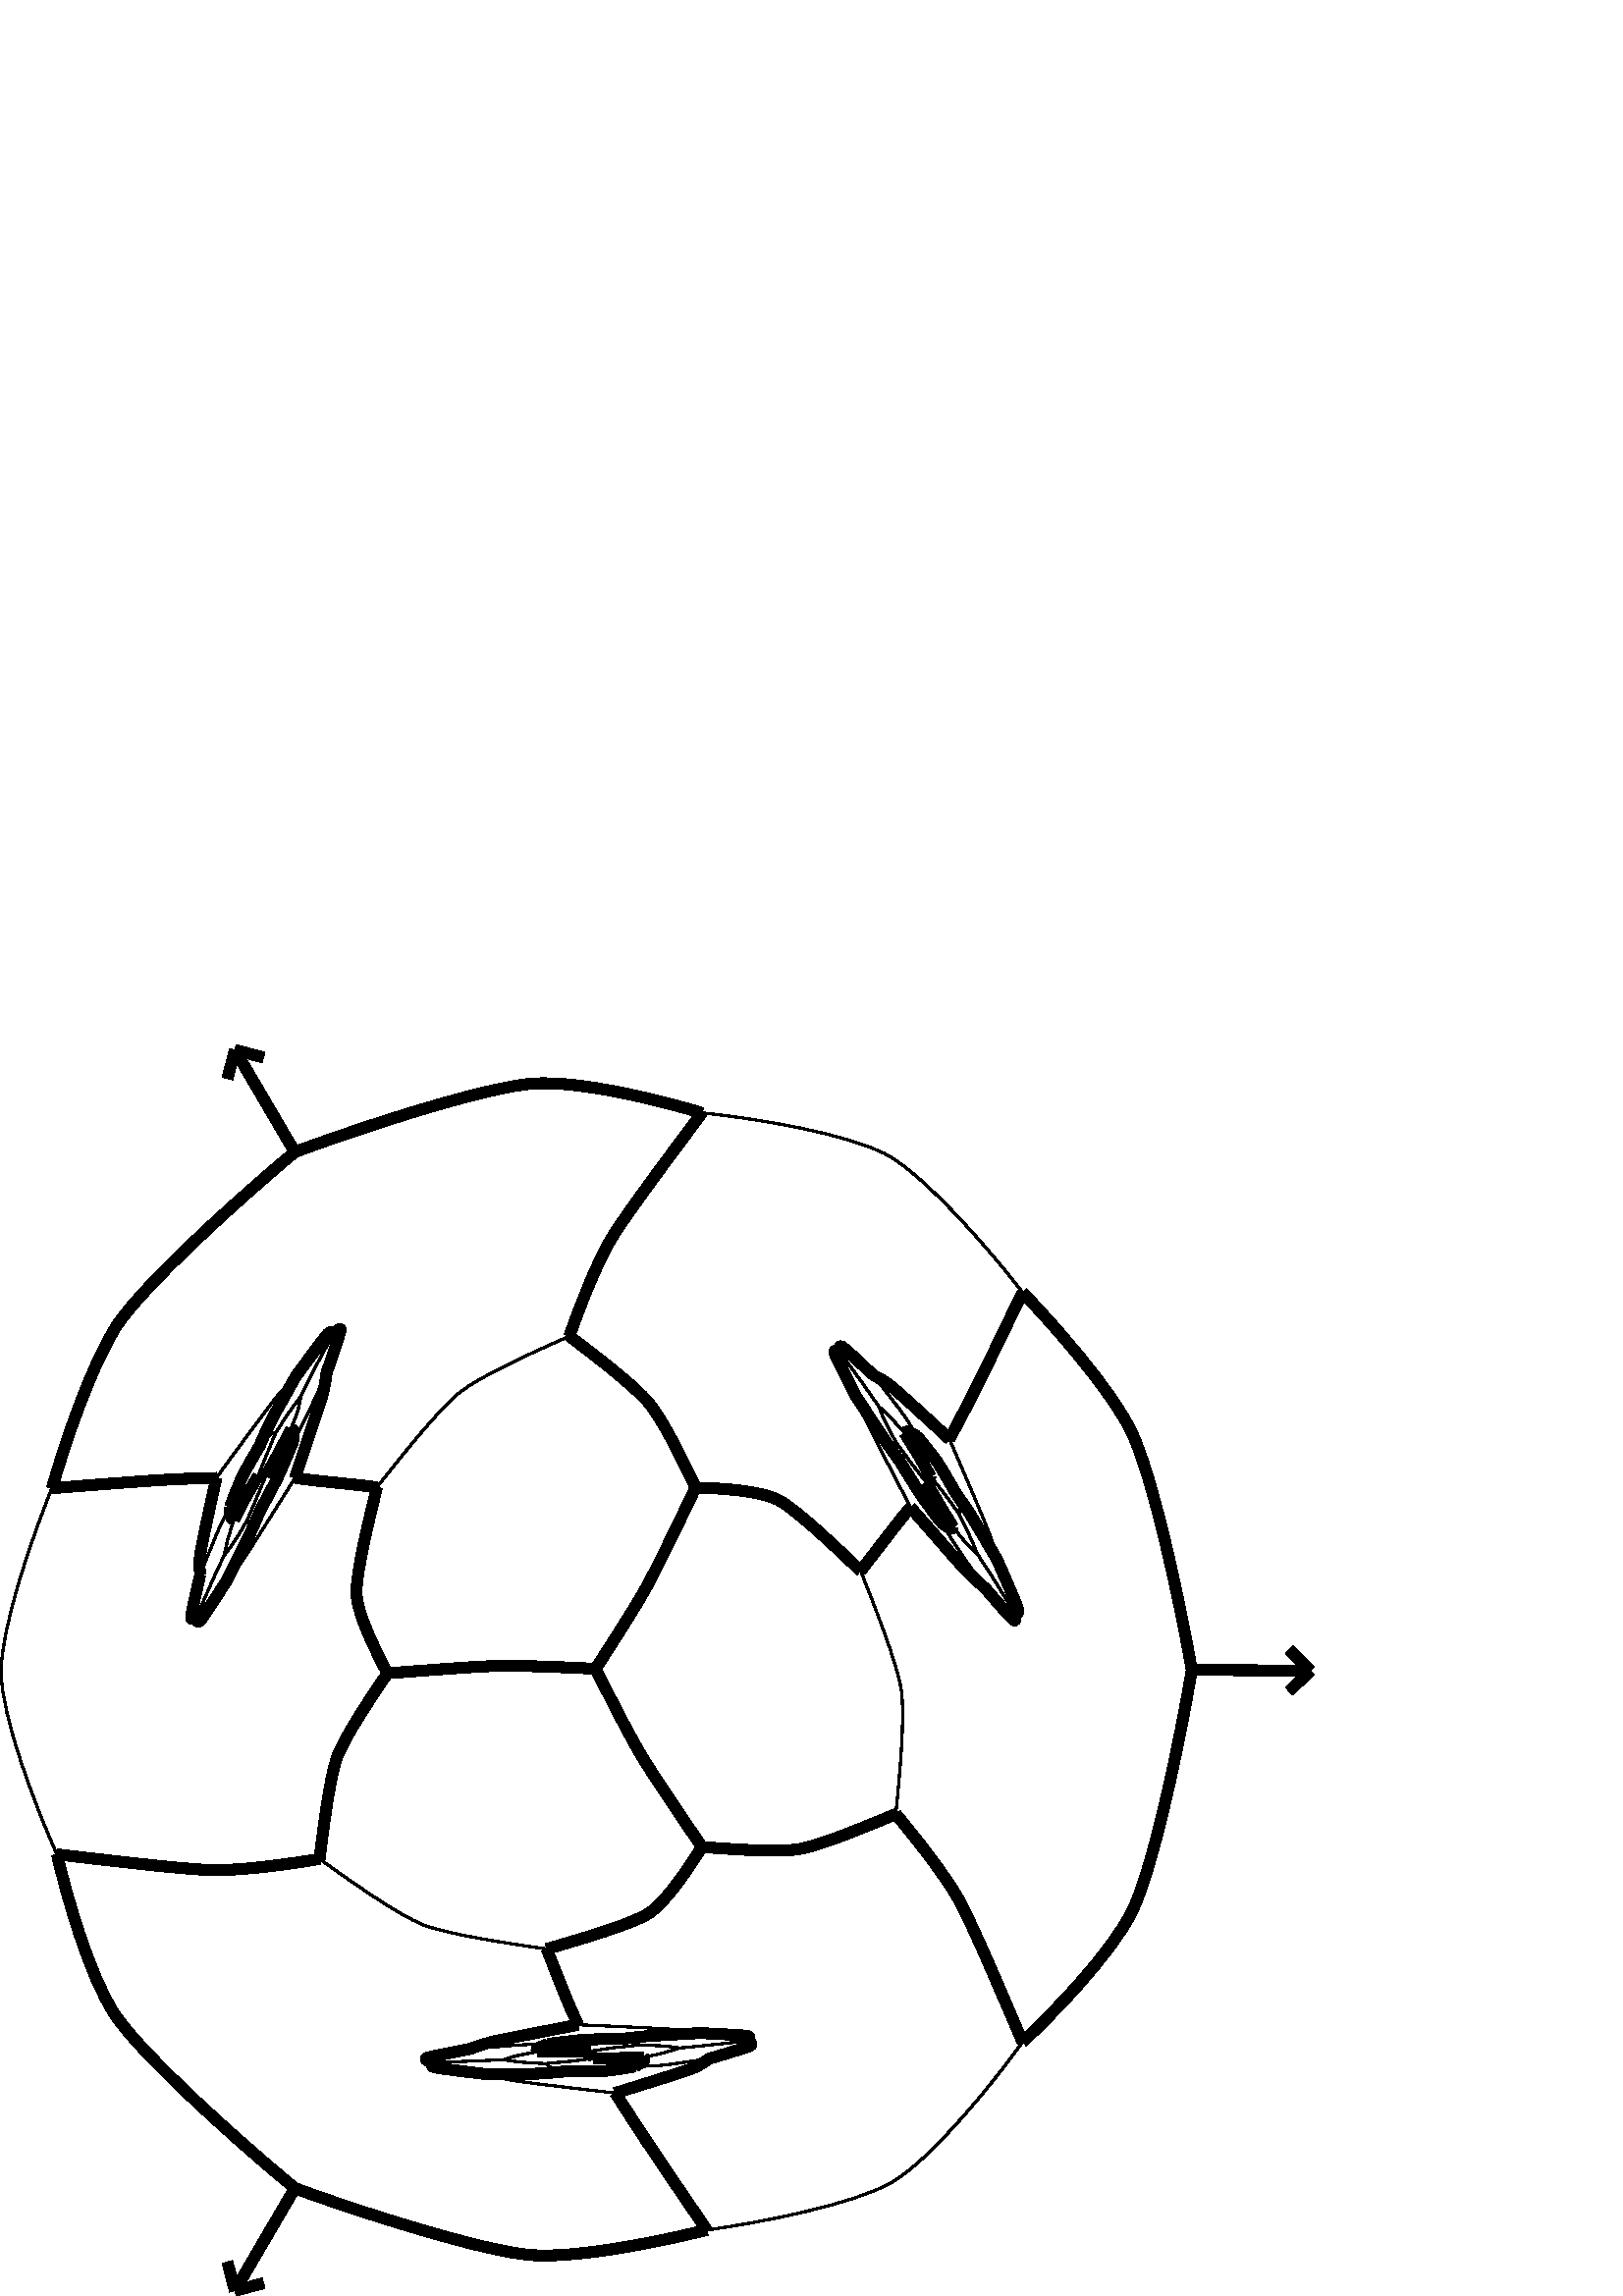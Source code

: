 %!PS-Adobe-3.0 EPSF-3.0
%%Pages: 1
%%DocumentData: Clean7Bit
%%LanguageLevel: 2
%%BoundingBox: 0 -1 482 459
%%EndComments
%%BeginProlog
save
50 dict begin
/q { gsave } bind def
/Q { grestore } bind def
/cm { 6 array astore concat } bind def
/w { setlinewidth } bind def
/J { setlinecap } bind def
/j { setlinejoin } bind def
/M { setmiterlimit } bind def
/d { setdash } bind def
/m { moveto } bind def
/l { lineto } bind def
/c { curveto } bind def
/h { closepath } bind def
/re { exch dup neg 3 1 roll 5 3 roll moveto 0 rlineto
      0 exch rlineto 0 rlineto closepath } bind def
/S { stroke } bind def
/f { fill } bind def
/f* { eofill } bind def
/n { newpath } bind def
/W { clip } bind def
/W* { eoclip } bind def
/BT { } bind def
/ET { } bind def
/pdfmark where { pop globaldict /?pdfmark /exec load put }
    { globaldict begin /?pdfmark /pop load def /pdfmark
    /cleartomark load def end } ifelse
/BDC { mark 3 1 roll /BDC pdfmark } bind def
/EMC { mark /EMC pdfmark } bind def
/cairo_store_point { /cairo_point_y exch def /cairo_point_x exch def } def
/Tj { show currentpoint cairo_store_point } bind def
/TJ {
  {
    dup
    type /stringtype eq
    { show } { -0.001 mul 0 cairo_font_matrix dtransform rmoveto } ifelse
  } forall
  currentpoint cairo_store_point
} bind def
/cairo_selectfont { cairo_font_matrix aload pop pop pop 0 0 6 array astore
    cairo_font exch selectfont cairo_point_x cairo_point_y moveto } bind def
/Tf { pop /cairo_font exch def /cairo_font_matrix where
      { pop cairo_selectfont } if } bind def
/Td { matrix translate cairo_font_matrix matrix concatmatrix dup
      /cairo_font_matrix exch def dup 4 get exch 5 get cairo_store_point
      /cairo_font where { pop cairo_selectfont } if } bind def
/Tm { 2 copy 8 2 roll 6 array astore /cairo_font_matrix exch def
      cairo_store_point /cairo_font where { pop cairo_selectfont } if } bind def
/g { setgray } bind def
/rg { setrgbcolor } bind def
/d1 { setcachedevice } bind def
%%EndProlog
%%BeginSetup
%%EndSetup
%%Page: 1 1
%%BeginPageSetup
%%PageBoundingBox: 0 -1 482 459
%%EndPageSetup
q 0 -1 482 460 rectclip q
0 g
436.961 229.59 m 480.402 229.391 l f
4 w
0 J
0 j
[] 0.0 d
4 M q 1 0 0 -1 0 458.902 cm
436.961 229.312 m 480.402 229.512 l S Q
480.402 229.391 m 472.688 221.746 l f
q 1 0 0 -1 0 458.902 cm
480.402 229.512 m 472.688 237.156 l S Q
480.402 229.391 m 472.758 237.105 l f
q 1 0 0 -1 0 458.902 cm
480.402 229.512 m 472.758 221.797 l S Q
108.109 39.543 m 86.113 1.933 l f
q 1 0 0 -1 0 458.902 cm
108.109 419.359 m 86.113 456.969 l S Q
86.113 1.933 m 83.355 12.473 l f
q 1 0 0 -1 0 458.902 cm
86.113 456.969 m 83.355 446.43 l S Q
86.113 1.933 m 96.652 4.695 l f
q 1 0 0 -1 0 458.902 cm
86.113 456.969 m 96.652 454.207 l S Q
108.09 419.519 m 86.133 456.969 l f
q 1 0 0 -1 0 458.902 cm
108.09 39.383 m 86.133 1.934 l S Q
86.133 456.969 m 96.637 454.226 l f
q 1 0 0 -1 0 458.902 cm
86.133 1.934 m 96.637 4.676 l S Q
86.133 456.969 m 83.395 446.465 l f
q 1 0 0 -1 0 458.902 cm
86.133 1.934 m 83.395 12.438 l S Q
0.8 w
q 1 0 0 -1 0 458.902 cm
320.133 121.152 m 323.172 125.051 328.914 132.426 330.789 135.02 c S Q
q 1 0 0 -1 0 458.902 cm
330.789 135.02 m 332.66 137.609 334.961 141.418 336.223 143.523 c S Q
4 w
q 1 0 0 -1 0 458.902 cm
320.133 121.152 m 321.508 121.902 323.691 122.785 326.816 125.32 c S Q
q 1 0 0 -1 0 458.902 cm
326.816 125.32 m 329.941 127.855 341.766 138.73 348.137 144.668 c S Q
q 1 0 0 -1 0 458.902 cm
320.133 121.152 m 316.68 117.875 310.367 111.859 308.91 110.879 c S Q
q 1 0 0 -1 0 458.902 cm
308.91 110.879 m 307.457 109.898 307.688 111.719 307.965 112.758 c S Q
q 1 0 0 -1 0 458.902 cm
336.223 143.523 m 335.293 142.957 333.469 142.027 332.949 141.867 c S Q
q 1 0 0 -1 0 458.902 cm
332.949 141.867 m 332.43 141.707 332.012 142.109 331.738 142.48 c S Q
q 1 0 0 -1 0 458.902 cm
336.223 143.523 m 338.297 146.066 342.145 150.805 343.785 153.234 c S Q
q 1 0 0 -1 0 458.902 cm
343.785 153.234 m 345.422 155.66 348.68 161.395 350.441 164.473 c S Q
0.8 w
q 1 0 0 -1 0 458.902 cm
348.137 144.668 m 352.41 154.617 360.477 173.355 362.371 178.285 c S Q
q 1 0 0 -1 0 458.902 cm
362.371 178.285 m 364.262 183.211 364.926 186.559 365.598 188.844 c S Q
4 w
q 1 0 0 -1 0 458.902 cm
348.137 144.668 m 349.582 141.766 352.625 136.18 355.789 130.02 c S Q
q 1 0 0 -1 0 458.902 cm
355.789 130.02 m 358.957 123.863 369.309 102.535 374.922 90.84 c S Q
q 1 0 0 -1 0 458.902 cm
307.965 112.758 m 306.98 112.359 305.391 111.496 306.191 113.473 c S Q
q 1 0 0 -1 0 458.902 cm
306.191 113.473 m 306.992 115.449 311.582 124.48 313.969 129.094 c S Q
0.8 w
q 1 0 0 -1 0 458.902 cm
307.965 112.758 m 310.281 115.934 314.688 121.977 316.328 124.262 c S Q
q 1 0 0 -1 0 458.902 cm
316.328 124.262 m 317.973 126.543 320.688 130.453 322.207 132.664 c S Q
q 1 0 0 -1 0 458.902 cm
331.738 142.48 m 330.383 140.93 327.785 138.062 326.637 136.875 c S Q
q 1 0 0 -1 0 458.902 cm
326.637 136.875 m 325.488 135.684 323.32 133.641 322.207 132.664 c S Q
4 w
q 1 0 0 -1 0 458.902 cm
331.738 142.48 m 333.191 144.746 335.777 148.93 336.844 150.734 c S Q
q 1 0 0 -1 0 458.902 cm
336.844 150.734 m 337.906 152.543 340.012 156.285 341.133 158.34 c S Q
0.8 w
q 1 0 0 -1 0 458.902 cm
350.441 164.473 m 350.891 166.066 351.789 169.121 351.977 170.055 c S Q
q 1 0 0 -1 0 458.902 cm
351.977 170.055 m 352.16 170.992 351.898 171.781 351.711 172.164 c S Q
4 w
q 1 0 0 -1 0 458.902 cm
350.441 164.473 m 351.852 166.449 354.508 170.227 356.297 173.129 c S Q
q 1 0 0 -1 0 458.902 cm
356.297 173.129 m 358.09 176.031 363.012 184.438 365.598 188.844 c S Q
q 1 0 0 -1 0 458.902 cm
365.598 188.844 m 367.875 194.086 372.32 204.164 373.102 206.535 c S Q
q 1 0 0 -1 0 458.902 cm
373.102 206.535 m 373.887 208.902 372.617 208.562 371.949 208.316 c S Q
q 1 0 0 -1 0 458.902 cm
374.922 90.84 m 385.891 102.281 406.992 125.934 414.742 141.73 c S Q
q 1 0 0 -1 0 458.902 cm
414.742 141.73 m 422.492 157.523 432.41 203.105 436.961 229.312 c S Q
0.8 w
q 1 0 0 -1 0 458.902 cm
374.922 90.84 m 363.367 75.797 339.844 48.699 325.676 40.676 c S Q
q 1 0 0 -1 0 458.902 cm
325.676 40.676 m 311.504 32.648 276.254 26.844 257.367 25.035 c S Q
q 1 0 0 -1 0 458.902 cm
313.969 129.094 m 314.723 131.188 315.855 134.52 318.078 139.066 c S Q
q 1 0 0 -1 0 458.902 cm
318.078 139.066 m 320.305 143.613 329.121 160.562 333.863 169.66 c S Q
4 w
q 1 0 0 -1 0 458.902 cm
313.969 129.094 m 316.727 133.332 321.863 141.23 323.738 144 c S Q
q 1 0 0 -1 0 458.902 cm
323.738 144 m 325.613 146.77 328.41 150.641 329.844 152.625 c S Q
0.8 w
q 1 0 0 -1 0 458.902 cm
322.207 132.664 m 322.77 134.133 323.945 137.098 324.727 138.668 c S Q
q 1 0 0 -1 0 458.902 cm
324.727 138.668 m 325.508 140.238 327.566 143.984 328.672 146.086 c S Q
4 w
q 1 0 0 -1 0 458.902 cm
341.133 158.34 m 341.117 158.707 340.844 159.461 340.625 159.68 c S Q
q 1 0 0 -1 0 458.902 cm
340.625 159.68 m 340.402 159.898 339.902 160.223 339.586 160.488 c S Q
0.8 w
q 1 0 0 -1 0 458.902 cm
341.133 158.34 m 342.512 159.984 344.984 163.004 346.164 164.543 c S Q
q 1 0 0 -1 0 458.902 cm
346.164 164.543 m 347.344 166.086 350.16 169.98 351.711 172.164 c S Q
q 1 0 0 -1 0 458.902 cm
351.711 172.164 m 352.727 174.227 354.68 178.297 355.457 179.973 c S Q
q 1 0 0 -1 0 458.902 cm
355.457 179.973 m 356.238 181.648 357.543 184.777 358.23 186.57 c S Q
q 1 0 0 -1 0 458.902 cm
371.949 208.316 m 369.672 204.66 365.629 198.02 364.094 195.582 c S Q
q 1 0 0 -1 0 458.902 cm
364.094 195.582 m 362.559 193.141 359.738 188.91 358.23 186.57 c S Q
4 w
q 1 0 0 -1 0 458.902 cm
371.949 208.316 m 372.277 209.641 372.738 211.914 371.469 210.832 c S Q
q 1 0 0 -1 0 458.902 cm
371.469 210.832 m 370.195 209.746 364.398 203.016 361.281 199.406 c S Q
q 1 0 0 -1 0 458.902 cm
436.961 229.312 m 432.531 255.918 422.809 302.285 415.039 317.918 c S Q
q 1 0 0 -1 0 458.902 cm
415.039 317.918 m 407.27 333.551 385.973 355.402 374.922 365.746 c S Q
q 1 0 0 -1 0 458.902 cm
257.367 25.035 m 242.656 20.605 213.27 13.129 195.863 14.227 c S Q
q 1 0 0 -1 0 458.902 cm
195.863 14.227 m 178.457 15.328 133.203 29.98 108.09 39.383 c S Q
q 1 0 0 -1 0 458.902 cm
257.367 25.035 m 247.824 37.801 230.102 61.363 224.363 70.754 c S Q
q 1 0 0 -1 0 458.902 cm
224.363 70.754 m 218.625 80.148 212.055 97.508 208.789 106.883 c S Q
q 1 0 0 -1 0 458.902 cm
333.863 169.66 m 332.793 170.879 330.801 173.277 328.688 176.008 c S Q
q 1 0 0 -1 0 458.902 cm
328.688 176.008 m 326.574 178.734 319.418 187.988 315.57 192.961 c S Q
q 1 0 0 -1 0 458.902 cm
333.863 169.66 m 339.84 176.574 350.707 189.043 353.746 192.273 c S Q
q 1 0 0 -1 0 458.902 cm
353.746 192.273 m 356.781 195.5 359.621 197.906 361.281 199.406 c S Q
q 1 0 0 -1 0 458.902 cm
329.844 152.625 m 331.844 155.859 335.664 162.035 337.391 164.645 c S Q
q 1 0 0 -1 0 458.902 cm
337.391 164.645 m 339.117 167.254 343.016 172.477 345.285 175.418 c S Q
0.8 w
q 1 0 0 -1 0 458.902 cm
329.844 152.625 m 329.355 151.012 328.395 148.301 328.254 147.594 c S Q
q 1 0 0 -1 0 458.902 cm
328.254 147.594 m 328.113 146.883 328.492 146.324 328.672 146.086 c S Q
q 1 0 0 -1 0 458.902 cm
328.672 146.086 m 330.328 148.266 333.234 152.223 334.496 153.898 c S Q
q 1 0 0 -1 0 458.902 cm
334.496 153.898 m 335.758 155.578 338.305 158.824 339.586 160.488 c S Q
4 w
q 1 0 0 -1 0 458.902 cm
339.586 160.488 m 340.844 162.535 343.055 166.332 344.164 168.207 c S Q
q 1 0 0 -1 0 458.902 cm
344.164 168.207 m 345.273 170.082 347.965 174.488 349.391 176.891 c S Q
0.8 w
q 1 0 0 -1 0 458.902 cm
358.23 186.57 m 357.332 185.746 355.586 184.266 354.547 183.141 c S Q
q 1 0 0 -1 0 458.902 cm
354.547 183.141 m 353.508 182.012 350.832 178.648 349.391 176.891 c S Q
q 1 0 0 -1 0 458.902 cm
361.281 199.406 m 358.266 195.105 352.84 187.324 351.012 184.562 c S Q
q 1 0 0 -1 0 458.902 cm
351.012 184.562 m 349.184 181.801 346.609 177.59 345.285 175.418 c S Q
4 w
q 1 0 0 -1 0 458.902 cm
374.922 365.746 m 368.598 351.059 357.164 323.91 351.895 314.184 c S Q
q 1 0 0 -1 0 458.902 cm
351.895 314.184 m 346.625 304.457 334.828 289.816 328.453 282.164 c S Q
0.8 w
q 1 0 0 -1 0 458.902 cm
374.922 365.746 m 363.824 381.281 341.188 408.926 327.082 417.164 c S Q
q 1 0 0 -1 0 458.902 cm
327.082 417.164 m 312.977 425.402 277.723 432.227 259.137 434.691 c S Q
4 w
q 1 0 0 -1 0 458.902 cm
108.09 39.383 m 87.531 56.461 52.914 87.934 43.129 102.594 c S Q
q 1 0 0 -1 0 458.902 cm
43.129 102.594 m 33.348 117.258 23.445 147.43 19.047 162.672 c S Q
0.8 w
q 1 0 0 -1 0 458.902 cm
208.789 106.883 m 197.398 111.934 176.547 121.164 168.504 127.586 c S Q
q 1 0 0 -1 0 458.902 cm
168.504 127.586 m 160.461 134.008 146.008 152.473 138.188 162.281 c S Q
4 w
q 1 0 0 -1 0 458.902 cm
208.789 106.883 m 217.078 113.168 232.445 124.898 237.789 131.238 c S Q
q 1 0 0 -1 0 458.902 cm
237.789 131.238 m 243.133 137.578 250.887 153.621 255.023 162.426 c S Q
q 1 0 0 -1 0 458.902 cm
315.57 192.961 m 307.504 185.324 292.465 170.789 285.574 167.082 c S Q
q 1 0 0 -1 0 458.902 cm
285.574 167.082 m 278.68 163.375 263.445 162.645 255.023 162.426 c S Q
0.8 w
q 1 0 0 -1 0 458.902 cm
315.57 192.961 m 320.207 204.797 328.953 226.527 330.465 236.727 c S Q
q 1 0 0 -1 0 458.902 cm
330.465 236.727 m 331.977 246.926 329.668 269.797 328.453 282.164 c S Q
4 w
q 1 0 0 -1 0 458.902 cm
345.285 175.418 m 346.191 176.082 347.855 177.211 348.387 177.473 c S Q
q 1 0 0 -1 0 458.902 cm
348.387 177.473 m 348.922 177.734 349.309 177.34 349.391 176.891 c S Q
q 1 0 0 -1 0 458.902 cm
328.453 282.164 m 318.727 286.199 301.082 293.668 292.961 295.008 c S Q
q 1 0 0 -1 0 458.902 cm
292.961 295.008 m 284.84 296.344 266.938 294.91 257.359 294.234 c S Q
q 1 0 0 -1 0 458.902 cm
259.137 434.691 m 251.793 423.992 238.398 404.23 234.598 398.387 c S Q
q 1 0 0 -1 0 458.902 cm
234.598 398.387 m 230.797 392.539 227.398 387.184 225.551 384.461 c S Q
q 1 0 0 -1 0 458.902 cm
259.137 434.691 m 243.586 438.523 212.824 445.074 195.289 443.91 c S Q
q 1 0 0 -1 0 458.902 cm
195.289 443.91 m 177.75 442.746 132.996 428.527 108.109 419.359 c S Q
q 1 0 0 -1 0 458.902 cm
108.109 419.359 m 87.23 402.176 51.805 370.309 42.152 355.691 c S Q
q 1 0 0 -1 0 458.902 cm
42.152 355.691 m 32.5 341.074 24.328 311.73 20.906 296.945 c S Q
0.8 w
q 1 0 0 -1 0 458.902 cm
19.047 162.672 m 11.902 180.102 0.285 213.934 0.402 230.18 c S Q
q 1 0 0 -1 0 458.902 cm
0.402 230.18 m 0.516 246.422 13.062 279.727 20.906 296.945 c S Q
4 w
q 1 0 0 -1 0 458.902 cm
19.047 162.672 m 32.059 161.582 55.852 159.785 62.797 159.434 c S Q
q 1 0 0 -1 0 458.902 cm
62.797 159.434 m 69.742 159.082 76.086 158.969 79.324 158.859 c S Q
q 1 0 0 -1 0 458.902 cm
138.188 162.281 m 131.75 161.496 120.059 160.309 116.562 159.934 c S Q
q 1 0 0 -1 0 458.902 cm
116.562 159.934 m 113.062 159.562 109.758 159.059 108.199 158.906 c S Q
q 1 0 0 -1 0 458.902 cm
138.188 162.281 m 135.621 173.227 130.426 193.551 130.746 201.422 c S Q
q 1 0 0 -1 0 458.902 cm
130.746 201.422 m 131.062 209.297 138.199 223.098 142.066 230.531 c S Q
q 1 0 0 -1 0 458.902 cm
255.023 162.426 m 250.32 172.336 241.453 190.852 237.27 198.469 c S Q
q 1 0 0 -1 0 458.902 cm
237.27 198.469 m 233.086 206.09 223.621 220.797 218.363 228.875 c S Q
q 1 0 0 -1 0 458.902 cm
257.359 294.234 m 251.105 284.992 239.602 268.102 235.117 260.629 c S Q
q 1 0 0 -1 0 458.902 cm
235.117 260.629 m 230.633 253.156 222.637 237.363 218.363 228.875 c S Q
q 1 0 0 -1 0 458.902 cm
257.359 294.234 m 252.902 301.301 244.363 314.391 237.777 318.613 c S Q
q 1 0 0 -1 0 458.902 cm
237.777 318.613 m 231.188 322.832 211.277 328.445 200.465 331.645 c S Q
q 1 0 0 -1 0 458.902 cm
225.551 384.461 m 233.871 381.91 249.527 377.059 253.344 375.609 c S Q
q 1 0 0 -1 0 458.902 cm
253.344 375.609 m 257.156 374.16 258.734 372.723 260.016 371.891 c S Q
0.8 w
q 1 0 0 -1 0 458.902 cm
225.551 384.461 m 214.77 383.219 194.391 380.848 189.215 380.027 c S Q
q 1 0 0 -1 0 458.902 cm
189.215 380.027 m 184.039 379.207 180.973 378.145 178.664 377.586 c S Q
4 w
q 1 0 0 -1 0 458.902 cm
20.906 296.945 m 36.945 298.797 66.312 302.371 77.449 302.695 c S Q
q 1 0 0 -1 0 458.902 cm
77.449 302.695 m 88.59 303.023 107.348 300.285 117.164 298.609 c S Q
q 1 0 0 -1 0 458.902 cm
79.324 158.859 m 77.461 167.258 74.027 182.863 73.438 186.859 c S Q
q 1 0 0 -1 0 458.902 cm
73.438 186.859 m 72.848 190.859 73.336 193 73.426 194.348 c S Q
0.8 w
q 1 0 0 -1 0 458.902 cm
79.324 158.859 m 85.785 149.969 97.82 133.633 101.137 129.508 c S Q
q 1 0 0 -1 0 458.902 cm
101.137 129.508 m 104.457 125.387 107.012 123.078 108.508 121.574 c S Q
4 w
q 1 0 0 -1 0 458.902 cm
108.199 158.906 m 111.164 150 116.742 133.453 117.988 129.23 c S Q
q 1 0 0 -1 0 458.902 cm
117.988 129.23 m 119.234 125.008 119.449 122.191 119.781 120.184 c S Q
0.8 w
q 1 0 0 -1 0 458.902 cm
108.199 158.906 m 102.824 167.32 93.008 183.09 90.207 187.32 c S Q
q 1 0 0 -1 0 458.902 cm
90.207 187.32 m 87.406 191.551 84.809 194.406 83.371 196.156 c S Q
4 w
q 1 0 0 -1 0 458.902 cm
142.066 230.531 m 136.605 238.582 126.43 253.523 123.598 261.336 c S Q
q 1 0 0 -1 0 458.902 cm
123.598 261.336 m 120.762 269.145 118.488 288.242 117.164 298.609 c S Q
q 1 0 0 -1 0 458.902 cm
142.066 230.531 m 153.242 229.695 173.684 228.047 182.406 227.82 c S Q
q 1 0 0 -1 0 458.902 cm
182.406 227.82 m 191.133 227.594 208.84 228.418 218.363 228.875 c S Q
0.8 w
q 1 0 0 -1 0 458.902 cm
200.465 331.645 m 188.062 329.828 164.801 326.512 155.215 322.777 c S Q
q 1 0 0 -1 0 458.902 cm
155.215 322.777 m 145.629 319.047 127.246 305.844 117.164 298.609 c S Q
4 w
q 1 0 0 -1 0 458.902 cm
200.465 331.645 m 202.797 337.559 207.113 348.43 208.461 351.656 c S Q
q 1 0 0 -1 0 458.902 cm
208.461 351.656 m 209.805 354.883 211.262 357.906 212.004 359.43 c S Q
q 1 0 0 -1 0 458.902 cm
260.016 371.891 m 264.461 370.551 273.125 367.977 274.867 367.176 c S Q
q 1 0 0 -1 0 458.902 cm
274.867 367.176 m 276.613 366.375 274.688 365.719 273.488 365.426 c S Q
0.8 w
q 1 0 0 -1 0 458.902 cm
260.016 371.891 m 255.156 372.586 246.152 373.938 242.949 374.266 c S Q
q 1 0 0 -1 0 458.902 cm
242.949 374.266 m 239.75 374.594 235.188 374.668 232.891 374.742 c S Q
4 w
q 1 0 0 -1 0 458.902 cm
178.664 377.586 m 184.059 377.543 193.992 377.5 197.363 377.352 c S Q
q 1 0 0 -1 0 458.902 cm
197.363 377.352 m 200.738 377.203 205.191 376.715 207.434 376.523 c S Q
q 1 0 0 -1 0 458.902 cm
178.664 377.586 m 172.914 376.895 162.125 375.602 159.785 375.121 c S Q
q 1 0 0 -1 0 458.902 cm
159.785 375.121 m 157.438 374.641 158.457 373.785 159.125 373.285 c S Q
q 1 0 0 -1 0 458.902 cm
73.426 194.348 m 72.363 198.988 70.258 207.926 70.09 209.777 c S Q
q 1 0 0 -1 0 458.902 cm
70.09 209.777 m 69.926 211.629 71.453 210.219 72.266 209.395 c S Q
0.8 w
q 1 0 0 -1 0 458.902 cm
73.426 194.348 m 75.219 189.891 78.531 181.48 79.836 178.516 c S Q
q 1 0 0 -1 0 458.902 cm
79.836 178.516 m 81.137 175.547 83.277 171.496 84.332 169.43 c S Q
4 w
q 1 0 0 -1 0 458.902 cm
108.508 121.574 m 105.809 126.348 100.879 135.078 99.371 137.992 c S Q
q 1 0 0 -1 0 458.902 cm
99.371 137.992 m 97.863 140.902 96.164 144.902 95.254 147.035 c S Q
q 1 0 0 -1 0 458.902 cm
108.508 121.574 m 111.891 116.984 118.25 108.348 119.844 106.465 c S Q
q 1 0 0 -1 0 458.902 cm
119.844 106.465 m 121.438 104.586 121.793 105.648 121.941 106.422 c S Q
q 1 0 0 -1 0 458.902 cm
119.781 120.184 m 121.398 115.559 124.5 106.594 124.797 104.895 c S Q
q 1 0 0 -1 0 458.902 cm
124.797 104.895 m 125.094 103.195 123.07 105.281 121.941 106.422 c S Q
0.8 w
q 1 0 0 -1 0 458.902 cm
119.781 120.184 m 117.75 124.766 113.859 133.293 112.422 136.254 c S Q
q 1 0 0 -1 0 458.902 cm
112.422 136.254 m 110.984 139.215 108.703 143.367 107.438 145.551 c S Q
4 w
q 1 0 0 -1 0 458.902 cm
83.371 196.156 m 85.621 191.645 89.895 183.094 91.301 180.141 c S Q
q 1 0 0 -1 0 458.902 cm
91.301 180.141 m 92.707 177.191 94.453 173.059 95.41 170.789 c S Q
q 1 0 0 -1 0 458.902 cm
83.371 196.156 m 80.441 200.789 74.828 209.41 73.527 211.016 c S Q
q 1 0 0 -1 0 458.902 cm
73.527 211.016 m 72.23 212.617 72.293 210.613 72.266 209.395 c S Q
q 1 0 0 -1 0 458.902 cm
212.004 359.43 m 202.812 361.211 185.711 364.48 181.309 365.496 c S Q
q 1 0 0 -1 0 458.902 cm
181.309 365.496 m 176.902 366.516 174.113 367.688 172.227 368.312 c S Q
0.8 w
q 1 0 0 -1 0 458.902 cm
212.004 359.43 m 221.973 359.863 240.43 360.672 245.488 361.043 c S Q
q 1 0 0 -1 0 458.902 cm
245.488 361.043 m 250.543 361.418 254.344 362.125 256.52 362.469 c S Q
4 w
q 1 0 0 -1 0 458.902 cm
273.488 365.426 m 274.406 364.832 275.844 363.836 273.777 363.516 c S Q
q 1 0 0 -1 0 458.902 cm
273.777 363.516 m 271.711 363.195 261.785 362.711 256.52 362.469 c S Q
0.8 w
q 1 0 0 -1 0 458.902 cm
273.488 365.426 m 269.621 365.84 262.281 366.648 259.461 366.941 c S Q
q 1 0 0 -1 0 458.902 cm
259.461 366.941 m 256.641 367.234 251.84 367.695 249.203 367.957 c S Q
4 w
q 1 0 0 -1 0 458.902 cm
232.891 374.742 m 233.902 374.086 235.762 373.039 236.145 372.641 c S Q
q 1 0 0 -1 0 458.902 cm
236.145 372.641 m 236.523 372.242 236.215 371.621 235.992 371.402 c S Q
q 1 0 0 -1 0 458.902 cm
232.891 374.742 m 229.543 375.281 223.449 376.266 220.586 376.461 c S Q
q 1 0 0 -1 0 458.902 cm
220.586 376.461 m 217.723 376.652 211.09 376.559 207.434 376.523 c S Q
0.8 w
q 1 0 0 -1 0 458.902 cm
207.434 376.523 m 205.844 376.109 202.828 375.336 201.988 375.016 c S Q
q 1 0 0 -1 0 458.902 cm
201.988 375.016 m 201.148 374.699 200.57 374.051 200.25 373.684 c S Q
q 1 0 0 -1 0 458.902 cm
159.125 373.285 m 163.203 373.137 171 372.844 173.914 372.719 c S Q
q 1 0 0 -1 0 458.902 cm
173.914 372.719 m 176.824 372.598 181.77 372.375 184.609 372.258 c S Q
4 w
q 1 0 0 -1 0 458.902 cm
159.125 373.285 m 157.699 372.934 155.02 372.207 156.535 371.621 c S Q
q 1 0 0 -1 0 458.902 cm
156.535 371.621 m 158.051 371.031 167.281 369.273 172.227 368.312 c S Q
0.8 w
q 1 0 0 -1 0 458.902 cm
72.266 209.395 m 73.844 205.867 76.688 199.262 77.812 196.707 c S Q
q 1 0 0 -1 0 458.902 cm
77.812 196.707 m 78.938 194.148 81.047 189.711 82.164 187.309 c S Q
4 w
q 1 0 0 -1 0 458.902 cm
84.332 169.43 m 84.398 170.645 84.457 172.82 84.641 173.32 c S Q
q 1 0 0 -1 0 458.902 cm
84.641 173.32 m 84.82 173.82 85.52 173.945 85.844 174.031 c S Q
q 1 0 0 -1 0 458.902 cm
84.332 169.43 m 85.539 166.367 87.648 160.902 88.883 158.336 c S Q
q 1 0 0 -1 0 458.902 cm
88.883 158.336 m 90.117 155.77 93.465 150.035 95.254 147.035 c S Q
0.8 w
q 1 0 0 -1 0 458.902 cm
95.254 147.035 m 96.492 145.727 98.645 143.355 99.359 142.77 c S Q
q 1 0 0 -1 0 458.902 cm
99.359 142.77 m 100.078 142.184 100.891 142.117 101.176 142.156 c S Q
q 1 0 0 -1 0 458.902 cm
121.941 106.422 m 120.004 110.129 116.344 116.879 114.996 119.461 c S Q
q 1 0 0 -1 0 458.902 cm
114.996 119.461 m 113.645 122.043 111.492 126.488 110.316 128.812 c S Q
4 w
q 1 0 0 -1 0 458.902 cm
107.438 145.551 m 107.594 144.457 107.781 142.422 107.73 141.859 c S Q
q 1 0 0 -1 0 458.902 cm
107.73 141.859 m 107.684 141.301 107.117 141.098 106.672 141.07 c S Q
q 1 0 0 -1 0 458.902 cm
107.438 145.551 m 105.992 149.074 103.375 155.434 102.008 158.281 c S Q
q 1 0 0 -1 0 458.902 cm
102.008 158.281 m 100.637 161.133 97.242 167.391 95.41 170.789 c S Q
0.8 w
q 1 0 0 -1 0 458.902 cm
95.41 170.789 m 94.398 171.98 92.418 174.375 91.875 174.816 c S Q
q 1 0 0 -1 0 458.902 cm
91.875 174.816 m 91.336 175.254 90.871 174.727 90.531 174.527 c S Q
q 1 0 0 -1 0 458.902 cm
172.227 368.312 m 177.297 367.895 186.66 367.082 190.027 366.871 c S Q
q 1 0 0 -1 0 458.902 cm
190.027 366.871 m 193.395 366.656 198.316 366.523 200.797 366.426 c S Q
4 w
q 1 0 0 -1 0 458.902 cm
256.52 362.469 m 251.395 362.777 241.859 363.281 238.562 363.516 c S Q
q 1 0 0 -1 0 458.902 cm
238.562 363.516 m 235.266 363.746 230.809 364.289 228.539 364.566 c S Q
0.8 w
q 1 0 0 -1 0 458.902 cm
249.203 367.957 m 247.535 367.699 244.586 367.301 242.875 367.184 c S Q
q 1 0 0 -1 0 458.902 cm
242.875 367.184 m 241.168 367.062 236.684 366.922 234.332 366.875 c S Q
q 1 0 0 -1 0 458.902 cm
249.203 367.957 m 247.703 368.395 244.918 369.316 243.41 369.719 c S Q
q 1 0 0 -1 0 458.902 cm
243.41 369.719 m 241.902 370.117 238.082 370.922 235.992 371.402 c S Q
4 w
q 1 0 0 -1 0 458.902 cm
235.992 371.402 m 233.332 371.441 228.473 371.598 226.336 371.645 c S Q
q 1 0 0 -1 0 458.902 cm
226.336 371.645 m 224.203 371.691 219.918 371.66 217.699 371.66 c S Q
0.8 w
q 1 0 0 -1 0 458.902 cm
200.25 373.684 m 202.902 373.375 207.852 372.977 209.855 372.762 c S Q
q 1 0 0 -1 0 458.902 cm
209.855 372.762 m 211.863 372.551 215.641 371.941 217.699 371.66 c S Q
q 1 0 0 -1 0 458.902 cm
200.25 373.684 m 197.941 373.566 193.363 373.328 191.508 373.18 c S Q
q 1 0 0 -1 0 458.902 cm
191.508 373.18 m 189.656 373.027 186.414 372.555 184.609 372.258 c S Q
q 1 0 0 -1 0 458.902 cm
184.609 372.258 m 185.73 371.875 188.195 371.094 189.66 370.758 c S Q
q 1 0 0 -1 0 458.902 cm
189.66 370.758 m 191.125 370.418 194.852 369.727 196.992 369.316 c S Q
q 1 0 0 -1 0 458.902 cm
82.164 187.309 m 83.211 186.008 84.992 183.645 85.953 182.199 c S Q
q 1 0 0 -1 0 458.902 cm
85.953 182.199 m 86.914 180.758 89.316 176.727 90.531 174.527 c S Q
q 1 0 0 -1 0 458.902 cm
82.164 187.309 m 82.582 185.695 83.184 182.758 83.559 181.293 c S Q
q 1 0 0 -1 0 458.902 cm
83.559 181.293 m 83.93 179.832 85.172 176.133 85.844 174.031 c S Q
4 w
q 1 0 0 -1 0 458.902 cm
85.844 174.031 m 87.141 171.605 89.371 167.238 90.371 165.418 c S Q
q 1 0 0 -1 0 458.902 cm
90.371 165.418 m 91.375 163.602 93.559 160.027 94.664 158.152 c S Q
0.8 w
q 1 0 0 -1 0 458.902 cm
101.176 142.156 m 100.176 144.582 98.355 148.918 97.633 150.695 c S Q
q 1 0 0 -1 0 458.902 cm
97.633 150.695 m 96.91 152.473 95.477 156.133 94.664 158.152 c S Q
q 1 0 0 -1 0 458.902 cm
101.176 142.156 m 102.582 140.039 104.926 136.332 105.934 134.887 c S Q
q 1 0 0 -1 0 458.902 cm
105.934 134.887 m 106.945 133.438 109.172 130.473 110.316 128.812 c S Q
q 1 0 0 -1 0 458.902 cm
110.316 128.812 m 110.094 130.199 109.668 132.59 109.254 133.996 c S Q
q 1 0 0 -1 0 458.902 cm
109.254 133.996 m 108.836 135.398 107.441 139.137 106.672 141.07 c S Q
4 w
q 1 0 0 -1 0 458.902 cm
106.672 141.07 m 105.371 143.652 102.93 148.336 101.863 150.297 c S Q
q 1 0 0 -1 0 458.902 cm
101.863 150.297 m 100.793 152.258 98.648 156.059 97.5 158.031 c S Q
0.8 w
q 1 0 0 -1 0 458.902 cm
90.531 174.527 m 91.582 172.23 93.48 167.707 94.258 165.812 c S Q
q 1 0 0 -1 0 458.902 cm
94.258 165.812 m 95.035 163.918 96.621 160.195 97.5 158.031 c S Q
4 w
q 1 0 0 -1 0 458.902 cm
200.797 366.426 m 199.672 366.953 197.449 367.867 196.988 368.207 c S Q
q 1 0 0 -1 0 458.902 cm
196.988 368.207 m 196.531 368.543 196.852 369.07 196.992 369.316 c S Q
q 1 0 0 -1 0 458.902 cm
200.797 366.426 m 204.484 365.996 210.992 365.188 214.137 364.957 c S Q
q 1 0 0 -1 0 458.902 cm
214.137 364.957 m 217.281 364.73 224.641 364.609 228.539 364.566 c S Q
0.8 w
q 1 0 0 -1 0 458.902 cm
228.539 364.566 m 229.777 364.922 232.156 365.527 232.91 365.746 c S Q
q 1 0 0 -1 0 458.902 cm
232.91 365.746 m 233.66 365.961 234.184 366.512 234.332 366.875 c S Q
q 1 0 0 -1 0 458.902 cm
234.332 366.875 m 231.582 367.172 226.508 367.656 224.445 367.93 c S Q
q 1 0 0 -1 0 458.902 cm
224.445 367.93 m 222.383 368.199 218.5 368.84 216.426 369.125 c S Q
4 w
q 1 0 0 -1 0 458.902 cm
217.699 371.66 m 217.453 371.301 217.055 370.633 216.922 370.371 c S Q
q 1 0 0 -1 0 458.902 cm
216.922 370.371 m 216.789 370.109 216.551 369.508 216.426 369.125 c S Q
q 1 0 0 -1 0 458.902 cm
196.992 369.316 m 199.988 369.262 205.32 369.137 207.5 369.121 c S Q
q 1 0 0 -1 0 458.902 cm
207.5 369.121 m 209.684 369.105 214.07 369.133 216.426 369.125 c S Q
q 1 0 0 -1 0 458.902 cm
94.664 158.152 m 95.039 158.266 95.645 158.191 95.996 158.105 c S Q
q 1 0 0 -1 0 458.902 cm
95.996 158.105 m 96.348 158.02 97.164 158.031 97.5 158.031 c S Q
Q Q
showpage
%%Trailer
end restore
%%EOF
